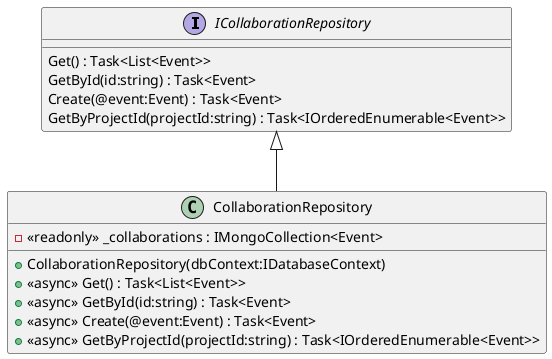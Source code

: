 @startuml
interface ICollaborationRepository {
    Get() : Task<List<Event>>
    GetById(id:string) : Task<Event>
    Create(@event:Event) : Task<Event>
    GetByProjectId(projectId:string) : Task<IOrderedEnumerable<Event>>
}
class CollaborationRepository {
    - <<readonly>> _collaborations : IMongoCollection<Event>
    + CollaborationRepository(dbContext:IDatabaseContext)
    + <<async>> Get() : Task<List<Event>>
    + <<async>> GetById(id:string) : Task<Event>
    + <<async>> Create(@event:Event) : Task<Event>
    + <<async>> GetByProjectId(projectId:string) : Task<IOrderedEnumerable<Event>>
}
ICollaborationRepository <|-- CollaborationRepository
@enduml
